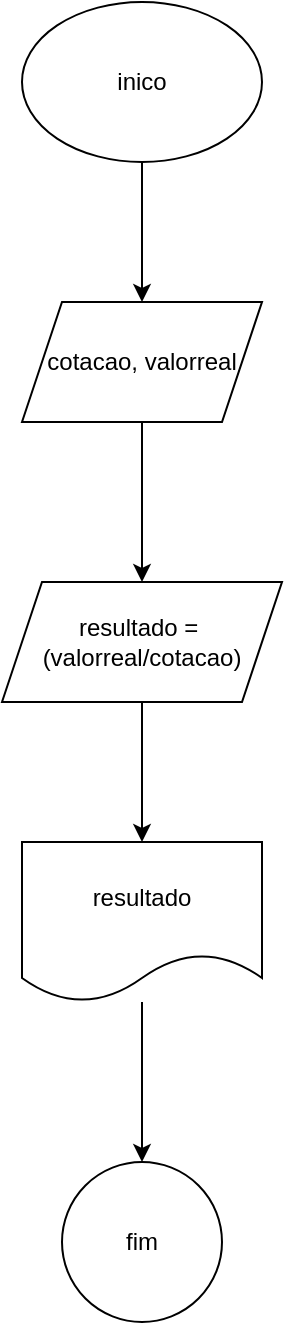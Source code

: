 <mxfile version="26.1.0">
  <diagram name="Página-1" id="6tcr7kpxU4uOBob9N6S5">
    <mxGraphModel dx="993" dy="538" grid="1" gridSize="10" guides="1" tooltips="1" connect="1" arrows="1" fold="1" page="1" pageScale="1" pageWidth="827" pageHeight="1169" math="0" shadow="0">
      <root>
        <mxCell id="0" />
        <mxCell id="1" parent="0" />
        <mxCell id="4FfJPL8vnzDG5UeVGt9P-3" value="" style="edgeStyle=orthogonalEdgeStyle;rounded=0;orthogonalLoop=1;jettySize=auto;html=1;" edge="1" parent="1" source="4FfJPL8vnzDG5UeVGt9P-1" target="4FfJPL8vnzDG5UeVGt9P-2">
          <mxGeometry relative="1" as="geometry" />
        </mxCell>
        <mxCell id="4FfJPL8vnzDG5UeVGt9P-1" value="inico" style="ellipse;whiteSpace=wrap;html=1;" vertex="1" parent="1">
          <mxGeometry x="310" y="30" width="120" height="80" as="geometry" />
        </mxCell>
        <mxCell id="4FfJPL8vnzDG5UeVGt9P-5" value="" style="edgeStyle=orthogonalEdgeStyle;rounded=0;orthogonalLoop=1;jettySize=auto;html=1;" edge="1" parent="1" source="4FfJPL8vnzDG5UeVGt9P-2" target="4FfJPL8vnzDG5UeVGt9P-4">
          <mxGeometry relative="1" as="geometry" />
        </mxCell>
        <mxCell id="4FfJPL8vnzDG5UeVGt9P-2" value="cotacao, valorreal" style="shape=parallelogram;perimeter=parallelogramPerimeter;whiteSpace=wrap;html=1;fixedSize=1;" vertex="1" parent="1">
          <mxGeometry x="310" y="180" width="120" height="60" as="geometry" />
        </mxCell>
        <mxCell id="4FfJPL8vnzDG5UeVGt9P-7" value="" style="edgeStyle=orthogonalEdgeStyle;rounded=0;orthogonalLoop=1;jettySize=auto;html=1;" edge="1" parent="1" source="4FfJPL8vnzDG5UeVGt9P-4" target="4FfJPL8vnzDG5UeVGt9P-6">
          <mxGeometry relative="1" as="geometry" />
        </mxCell>
        <mxCell id="4FfJPL8vnzDG5UeVGt9P-4" value="resultado =&amp;nbsp;&lt;div&gt;(valorreal/cotacao)&lt;/div&gt;" style="shape=parallelogram;perimeter=parallelogramPerimeter;whiteSpace=wrap;html=1;fixedSize=1;" vertex="1" parent="1">
          <mxGeometry x="300" y="320" width="140" height="60" as="geometry" />
        </mxCell>
        <mxCell id="4FfJPL8vnzDG5UeVGt9P-9" value="" style="edgeStyle=orthogonalEdgeStyle;rounded=0;orthogonalLoop=1;jettySize=auto;html=1;" edge="1" parent="1" source="4FfJPL8vnzDG5UeVGt9P-6" target="4FfJPL8vnzDG5UeVGt9P-8">
          <mxGeometry relative="1" as="geometry" />
        </mxCell>
        <mxCell id="4FfJPL8vnzDG5UeVGt9P-6" value="resultado" style="shape=document;whiteSpace=wrap;html=1;boundedLbl=1;" vertex="1" parent="1">
          <mxGeometry x="310" y="450" width="120" height="80" as="geometry" />
        </mxCell>
        <mxCell id="4FfJPL8vnzDG5UeVGt9P-8" value="fim" style="ellipse;whiteSpace=wrap;html=1;" vertex="1" parent="1">
          <mxGeometry x="330" y="610" width="80" height="80" as="geometry" />
        </mxCell>
      </root>
    </mxGraphModel>
  </diagram>
</mxfile>
